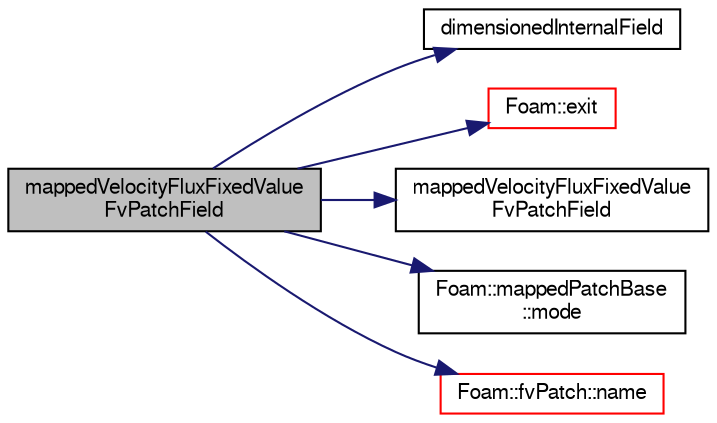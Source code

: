 digraph "mappedVelocityFluxFixedValueFvPatchField"
{
  bgcolor="transparent";
  edge [fontname="FreeSans",fontsize="10",labelfontname="FreeSans",labelfontsize="10"];
  node [fontname="FreeSans",fontsize="10",shape=record];
  rankdir="LR";
  Node4 [label="mappedVelocityFluxFixedValue\lFvPatchField",height=0.2,width=0.4,color="black", fillcolor="grey75", style="filled", fontcolor="black"];
  Node4 -> Node5 [color="midnightblue",fontsize="10",style="solid",fontname="FreeSans"];
  Node5 [label="dimensionedInternalField",height=0.2,width=0.4,color="black",URL="$a38438.html#a942cd19121a46cdc649099eb27c74b18"];
  Node4 -> Node6 [color="midnightblue",fontsize="10",style="solid",fontname="FreeSans"];
  Node6 [label="Foam::exit",height=0.2,width=0.4,color="red",URL="$a21124.html#a06ca7250d8e89caf05243ec094843642"];
  Node4 -> Node53 [color="midnightblue",fontsize="10",style="solid",fontname="FreeSans"];
  Node53 [label="mappedVelocityFluxFixedValue\lFvPatchField",height=0.2,width=0.4,color="black",URL="$a22182.html#a5d1d4eebb51e361f155c6fd6f26a4107",tooltip="Construct from patch and internal field. "];
  Node4 -> Node54 [color="midnightblue",fontsize="10",style="solid",fontname="FreeSans"];
  Node54 [label="Foam::mappedPatchBase\l::mode",height=0.2,width=0.4,color="black",URL="$a25094.html#a01c92e5d02d7a3b1b3bf93f7607bd6a8",tooltip="What to sample. "];
  Node4 -> Node55 [color="midnightblue",fontsize="10",style="solid",fontname="FreeSans"];
  Node55 [label="Foam::fvPatch::name",height=0.2,width=0.4,color="red",URL="$a22870.html#acc80e00a8ac919288fb55bd14cc88bf6",tooltip="Return name. "];
}
